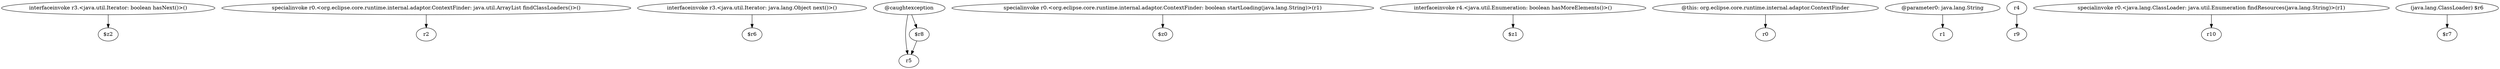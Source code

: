 digraph g {
0[label="interfaceinvoke r3.<java.util.Iterator: boolean hasNext()>()"]
1[label="$z2"]
0->1[label=""]
2[label="specialinvoke r0.<org.eclipse.core.runtime.internal.adaptor.ContextFinder: java.util.ArrayList findClassLoaders()>()"]
3[label="r2"]
2->3[label=""]
4[label="interfaceinvoke r3.<java.util.Iterator: java.lang.Object next()>()"]
5[label="$r6"]
4->5[label=""]
6[label="@caughtexception"]
7[label="r5"]
6->7[label=""]
8[label="specialinvoke r0.<org.eclipse.core.runtime.internal.adaptor.ContextFinder: boolean startLoading(java.lang.String)>(r1)"]
9[label="$z0"]
8->9[label=""]
10[label="interfaceinvoke r4.<java.util.Enumeration: boolean hasMoreElements()>()"]
11[label="$z1"]
10->11[label=""]
12[label="@this: org.eclipse.core.runtime.internal.adaptor.ContextFinder"]
13[label="r0"]
12->13[label=""]
14[label="@parameter0: java.lang.String"]
15[label="r1"]
14->15[label=""]
16[label="r4"]
17[label="r9"]
16->17[label=""]
18[label="$r8"]
6->18[label=""]
19[label="specialinvoke r0.<java.lang.ClassLoader: java.util.Enumeration findResources(java.lang.String)>(r1)"]
20[label="r10"]
19->20[label=""]
18->7[label=""]
21[label="(java.lang.ClassLoader) $r6"]
22[label="$r7"]
21->22[label=""]
}